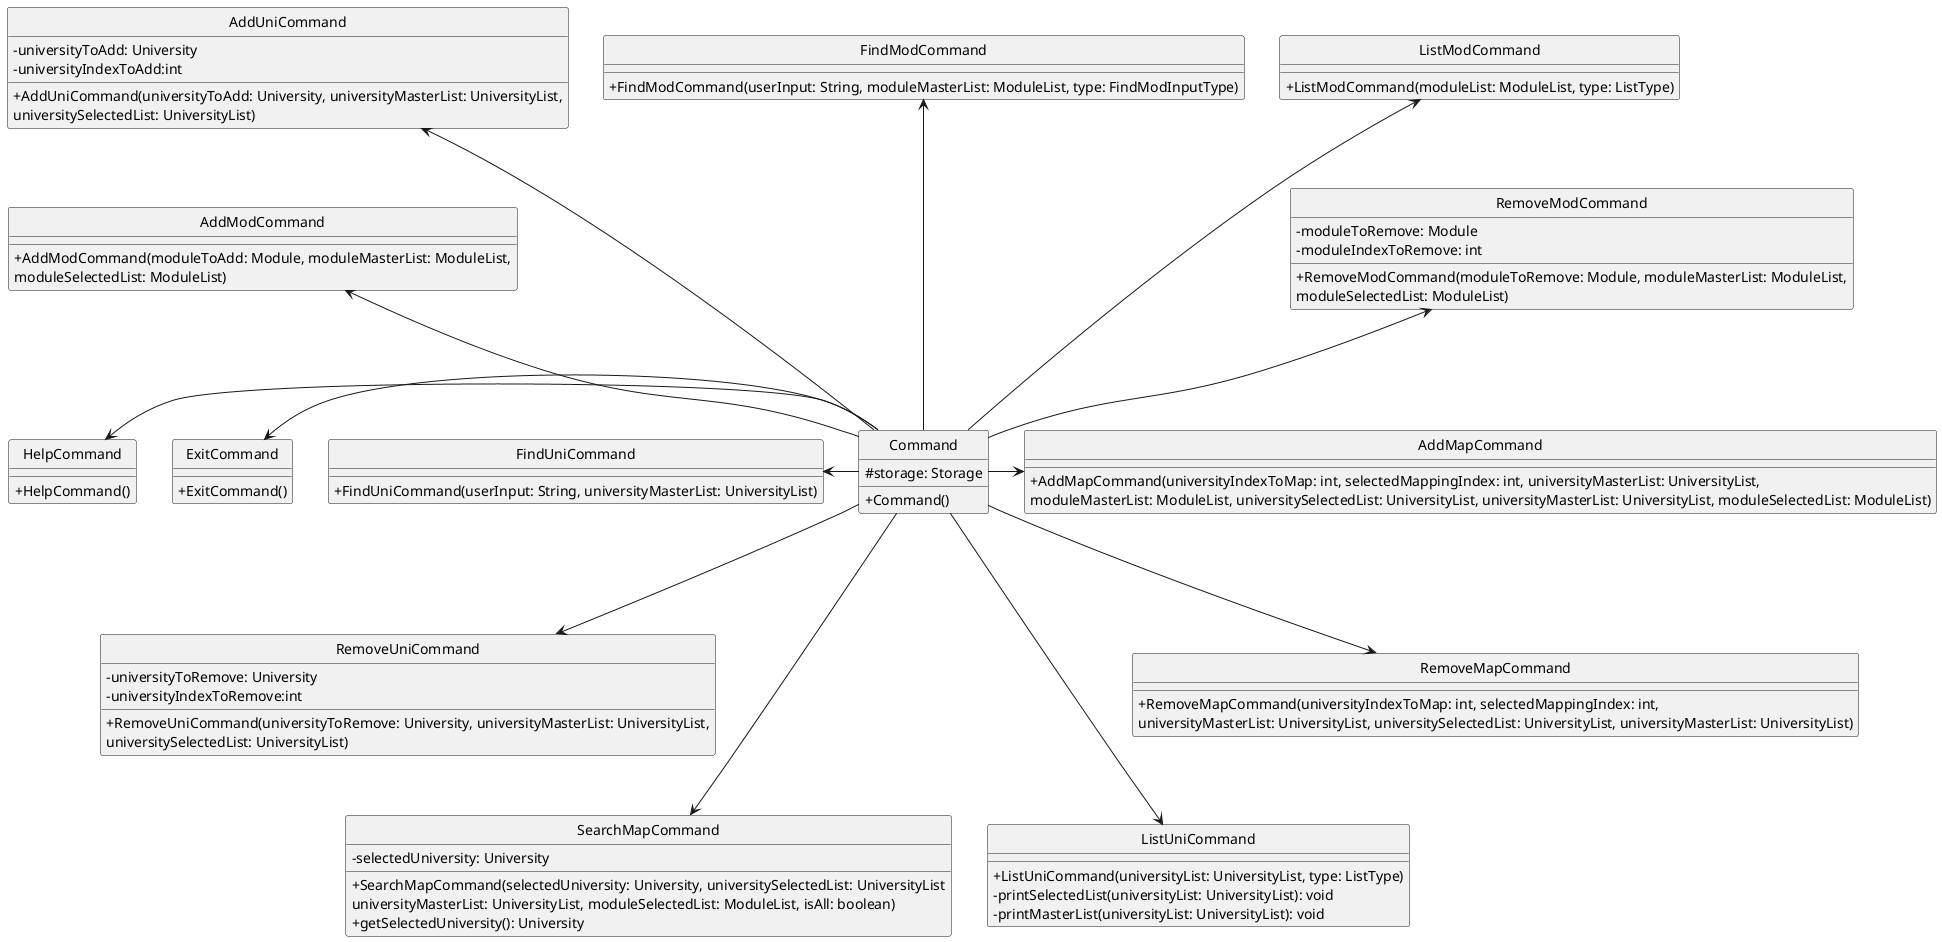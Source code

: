 @startuml
'https://plantuml.com/class-diagram

hide circle
skinparam classAttributeIconSize 0
skinparam groupInheritance 1
skinparam maxLength 128

AddModCommand <--- Command
AddUniCommand <---- Command
FindModCommand <---- Command
ListModCommand <---- Command
RemoveModCommand <--- Command
HelpCommand <- Command
ExitCommand <- Command
FindUniCommand <- Command
Command -> AddMapCommand
Command ---> RemoveUniCommand
Command ----> SearchMapCommand
Command ----> ListUniCommand
Command ---> RemoveMapCommand

class Command {
    # storage: Storage

    + Command()
}

class AddModCommand {

    + AddModCommand(moduleToAdd: Module, moduleMasterList: ModuleList,
    moduleSelectedList: ModuleList)
}

class AddUniCommand {
    - universityToAdd: University
    - universityIndexToAdd:int

    + AddUniCommand(universityToAdd: University, universityMasterList: UniversityList,
      universitySelectedList: UniversityList)
}

class AddMapCommand {

    + AddMapCommand(universityIndexToMap: int, selectedMappingIndex: int, universityMasterList: UniversityList,
    moduleMasterList: ModuleList, universitySelectedList: UniversityList, universityMasterList: UniversityList, moduleSelectedList: ModuleList)
}

class RemoveModCommand {

    -moduleToRemove: Module
    -moduleIndexToRemove: int

    + RemoveModCommand(moduleToRemove: Module, moduleMasterList: ModuleList,
    moduleSelectedList: ModuleList)
}

class RemoveUniCommand {
    - universityToRemove: University
    - universityIndexToRemove:int

    + RemoveUniCommand(universityToRemove: University, universityMasterList: UniversityList,
      universitySelectedList: UniversityList)
}

class RemoveMapCommand {

    + RemoveMapCommand(universityIndexToMap: int, selectedMappingIndex: int,
    universityMasterList: UniversityList, universitySelectedList: UniversityList, universityMasterList: UniversityList)
}

class ListModCommand {

    + ListModCommand(moduleList: ModuleList, type: ListType)
}

class ListUniCommand {

    + ListUniCommand(universityList: UniversityList, type: ListType)
    -printSelectedList(universityList: UniversityList): void
    -printMasterList(universityList: UniversityList): void
}


class FindModCommand {

    + FindModCommand(userInput: String, moduleMasterList: ModuleList, type: FindModInputType)
}

class FindUniCommand {

    + FindUniCommand(userInput: String, universityMasterList: UniversityList)
}

class SearchMapCommand {
    - selectedUniversity: University

    + SearchMapCommand(selectedUniversity: University, universitySelectedList: UniversityList
    universityMasterList: UniversityList, moduleSelectedList: ModuleList, isAll: boolean)
    + getSelectedUniversity(): University
}

class HelpCommand {

    + HelpCommand()
}

class ExitCommand {

    + ExitCommand()
}

@enduml